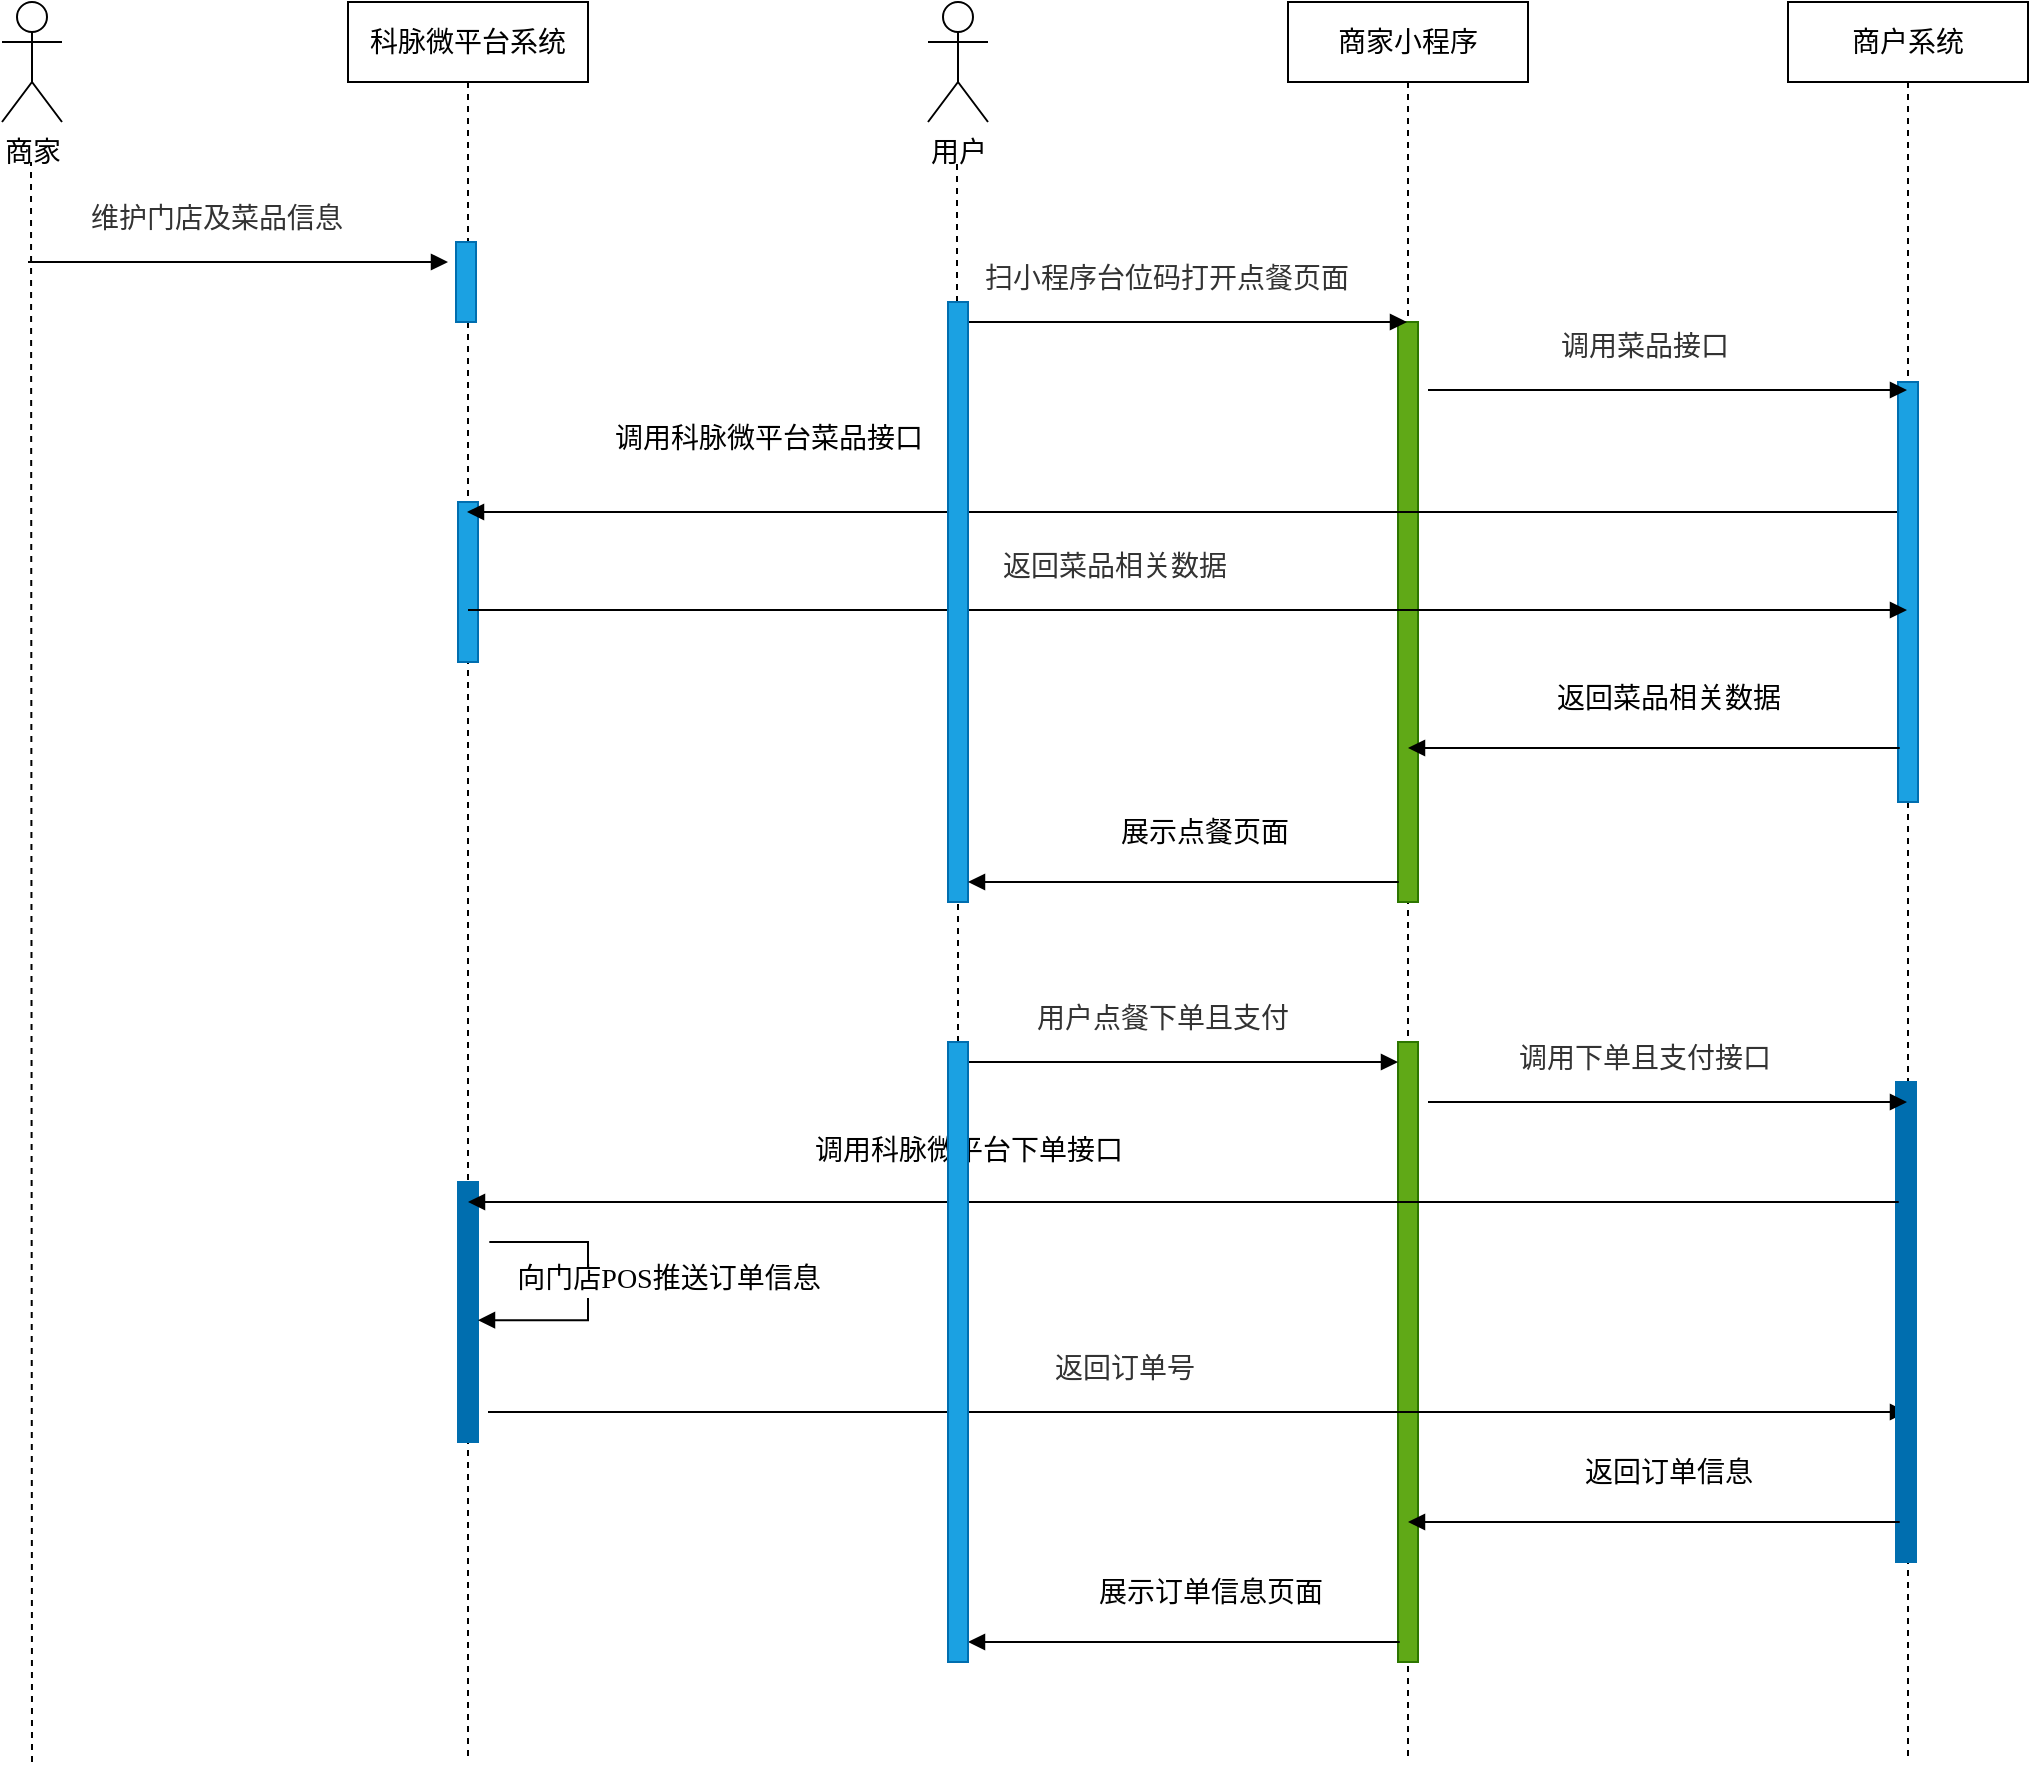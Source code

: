 <mxfile version="14.5.10" type="github">
  <diagram id="5aa129d9-4b51-9b99-0a78-bb2f967fc3d4" name="Page-1">
    <mxGraphModel dx="1822" dy="794" grid="1" gridSize="10" guides="1" tooltips="1" connect="1" arrows="1" fold="1" page="0" pageScale="1" pageWidth="827" pageHeight="1169" background="#ffffff" math="0" shadow="0">
      <root>
        <mxCell id="0" />
        <mxCell id="1" parent="0" />
        <mxCell id="y1rh6phJj4241kgfLrmI-49" value="&lt;font style=&quot;font-size: 14px&quot;&gt;商家&lt;/font&gt;" style="shape=umlActor;verticalLabelPosition=bottom;verticalAlign=top;html=1;outlineConnect=0;movable=1;resizable=1;rotatable=1;deletable=1;editable=1;connectable=1;" parent="1" vertex="1">
          <mxGeometry x="-53" y="80" width="30" height="60" as="geometry" />
        </mxCell>
        <mxCell id="y1rh6phJj4241kgfLrmI-62" value="商家小程序" style="shape=umlLifeline;perimeter=lifelinePerimeter;whiteSpace=wrap;html=1;container=1;collapsible=0;recursiveResize=0;outlineConnect=0;fontSize=14;" parent="1" vertex="1">
          <mxGeometry x="590" y="80" width="120" height="880" as="geometry" />
        </mxCell>
        <mxCell id="y1rh6phJj4241kgfLrmI-63" value="" style="html=1;points=[];perimeter=orthogonalPerimeter;fillColor=#60a917;strokeColor=#2D7600;fontColor=#ffffff;" parent="y1rh6phJj4241kgfLrmI-62" vertex="1">
          <mxGeometry x="55" y="160" width="10" height="290" as="geometry" />
        </mxCell>
        <mxCell id="QpcFcwuWjfST1NYp_s-o-11" value="" style="html=1;points=[];perimeter=orthogonalPerimeter;fillColor=#60a917;strokeColor=#2D7600;fontColor=#ffffff;" parent="y1rh6phJj4241kgfLrmI-62" vertex="1">
          <mxGeometry x="55" y="520" width="10" height="310" as="geometry" />
        </mxCell>
        <mxCell id="y1rh6phJj4241kgfLrmI-64" value="&lt;font style=&quot;font-size: 14px&quot;&gt;科脉微平台系统&lt;/font&gt;" style="shape=umlLifeline;perimeter=lifelinePerimeter;whiteSpace=wrap;html=1;container=1;collapsible=0;recursiveResize=0;outlineConnect=0;" parent="1" vertex="1">
          <mxGeometry x="120" y="80" width="120" height="880" as="geometry" />
        </mxCell>
        <mxCell id="y1rh6phJj4241kgfLrmI-65" value="" style="html=1;points=[];perimeter=orthogonalPerimeter;fillColor=#1ba1e2;strokeColor=#006EAF;fontColor=#ffffff;" parent="y1rh6phJj4241kgfLrmI-64" vertex="1">
          <mxGeometry x="54" y="120" width="10" height="40" as="geometry" />
        </mxCell>
        <mxCell id="QpcFcwuWjfST1NYp_s-o-14" value="" style="html=1;points=[];perimeter=orthogonalPerimeter;rounded=0;shadow=0;comic=0;labelBackgroundColor=none;strokeColor=#006EAF;strokeWidth=1;fontFamily=Verdana;fontSize=12;fontColor=#ffffff;align=center;fillColor=#006EAF;" parent="y1rh6phJj4241kgfLrmI-64" vertex="1">
          <mxGeometry x="55" y="590" width="10" height="130" as="geometry" />
        </mxCell>
        <mxCell id="0CgtTunisocNIU1OMhdK-7" value="" style="html=1;points=[];perimeter=orthogonalPerimeter;fillColor=#1ba1e2;strokeColor=#006EAF;fontColor=#ffffff;" parent="y1rh6phJj4241kgfLrmI-64" vertex="1">
          <mxGeometry x="55" y="250" width="10" height="80" as="geometry" />
        </mxCell>
        <mxCell id="y1rh6phJj4241kgfLrmI-76" value="" style="endArrow=none;dashed=1;html=1;movable=1;resizable=1;rotatable=1;deletable=1;editable=1;connectable=1;" parent="1" edge="1">
          <mxGeometry width="50" height="50" relative="1" as="geometry">
            <mxPoint x="-38" y="960" as="sourcePoint" />
            <mxPoint x="-38.5" y="160" as="targetPoint" />
          </mxGeometry>
        </mxCell>
        <mxCell id="y1rh6phJj4241kgfLrmI-77" value="&lt;div style=&quot;text-align: left ; font-size: 14px&quot;&gt;&lt;font color=&quot;#333333&quot;&gt;扫小程序台位码打开点餐页面&lt;/font&gt;&lt;/div&gt;" style="html=1;verticalAlign=bottom;endArrow=block;labelBackgroundColor=none;fontFamily=Verdana;fontSize=14;edgeStyle=elbowEdgeStyle;elbow=vertical;" parent="1" edge="1">
          <mxGeometry x="-0.104" y="10" relative="1" as="geometry">
            <mxPoint x="430" y="240" as="sourcePoint" />
            <mxPoint x="649.5" y="240" as="targetPoint" />
            <mxPoint as="offset" />
          </mxGeometry>
        </mxCell>
        <mxCell id="QpcFcwuWjfST1NYp_s-o-5" value="&lt;span style=&quot;color: rgb(51 , 51 , 51) ; text-align: left&quot;&gt;&lt;font style=&quot;font-size: 14px&quot;&gt;维护门店及菜品信息&lt;/font&gt;&lt;/span&gt;" style="html=1;verticalAlign=bottom;endArrow=block;labelBackgroundColor=none;fontFamily=Verdana;fontSize=12;edgeStyle=elbowEdgeStyle;elbow=vertical;" parent="1" edge="1">
          <mxGeometry x="-0.104" y="10" relative="1" as="geometry">
            <mxPoint x="-40" y="210" as="sourcePoint" />
            <mxPoint x="170" y="210" as="targetPoint" />
            <mxPoint as="offset" />
            <Array as="points">
              <mxPoint x="65" y="210" />
            </Array>
          </mxGeometry>
        </mxCell>
        <mxCell id="QpcFcwuWjfST1NYp_s-o-9" value="&lt;span style=&quot;font-size: 14px&quot;&gt;用户&lt;/span&gt;" style="shape=umlActor;verticalLabelPosition=bottom;verticalAlign=top;html=1;outlineConnect=0;movable=1;resizable=1;rotatable=1;deletable=1;editable=1;connectable=1;" parent="1" vertex="1">
          <mxGeometry x="410" y="80" width="30" height="60" as="geometry" />
        </mxCell>
        <mxCell id="QpcFcwuWjfST1NYp_s-o-10" value="" style="endArrow=none;dashed=1;html=1;movable=1;resizable=1;rotatable=1;deletable=1;editable=1;connectable=1;startArrow=none;" parent="1" source="0CgtTunisocNIU1OMhdK-9" edge="1">
          <mxGeometry width="50" height="50" relative="1" as="geometry">
            <mxPoint x="425" y="760" as="sourcePoint" />
            <mxPoint x="424.5" y="160" as="targetPoint" />
          </mxGeometry>
        </mxCell>
        <mxCell id="QpcFcwuWjfST1NYp_s-o-12" value="&lt;div style=&quot;text-align: left ; font-size: 14px&quot;&gt;&lt;font color=&quot;#333333&quot;&gt;用户点餐下单且支付&lt;/font&gt;&lt;/div&gt;" style="html=1;verticalAlign=bottom;endArrow=block;labelBackgroundColor=none;fontFamily=Verdana;fontSize=14;edgeStyle=elbowEdgeStyle;elbow=vertical;" parent="1" edge="1">
          <mxGeometry x="-0.104" y="10" relative="1" as="geometry">
            <mxPoint x="430" y="610" as="sourcePoint" />
            <mxPoint x="645" y="610" as="targetPoint" />
            <mxPoint as="offset" />
          </mxGeometry>
        </mxCell>
        <mxCell id="QpcFcwuWjfST1NYp_s-o-13" value="&lt;div style=&quot;text-align: left ; font-size: 14px&quot;&gt;调用科脉微平台菜品接口&lt;/div&gt;" style="html=1;verticalAlign=bottom;endArrow=block;labelBackgroundColor=none;fontFamily=Verdana;fontSize=14;edgeStyle=elbowEdgeStyle;elbow=vertical;" parent="1" edge="1">
          <mxGeometry x="0.671" y="-25" relative="1" as="geometry">
            <mxPoint x="725.5" y="335" as="sourcePoint" />
            <mxPoint x="179.5" y="335" as="targetPoint" />
            <mxPoint as="offset" />
            <Array as="points">
              <mxPoint x="910" y="335" />
            </Array>
          </mxGeometry>
        </mxCell>
        <mxCell id="QpcFcwuWjfST1NYp_s-o-16" value="&lt;div style=&quot;text-align: left ; font-size: 14px&quot;&gt;&lt;font color=&quot;#333333&quot;&gt;返回订单号&lt;/font&gt;&lt;/div&gt;" style="html=1;verticalAlign=bottom;endArrow=block;labelBackgroundColor=none;fontFamily=Verdana;fontSize=14;edgeStyle=elbowEdgeStyle;elbow=vertical;" parent="1" target="0CgtTunisocNIU1OMhdK-2" edge="1">
          <mxGeometry x="-0.104" y="10" relative="1" as="geometry">
            <mxPoint x="190" y="785" as="sourcePoint" />
            <mxPoint x="649.5" y="785" as="targetPoint" />
            <mxPoint as="offset" />
          </mxGeometry>
        </mxCell>
        <mxCell id="0CgtTunisocNIU1OMhdK-2" value="&lt;span style=&quot;font-size: 14px&quot;&gt;商户系统&lt;/span&gt;" style="shape=umlLifeline;perimeter=lifelinePerimeter;whiteSpace=wrap;html=1;container=1;collapsible=0;recursiveResize=0;outlineConnect=0;" parent="1" vertex="1">
          <mxGeometry x="840" y="80" width="120" height="880" as="geometry" />
        </mxCell>
        <mxCell id="0CgtTunisocNIU1OMhdK-3" value="" style="html=1;points=[];perimeter=orthogonalPerimeter;fillColor=#1ba1e2;strokeColor=#006EAF;fontColor=#ffffff;" parent="0CgtTunisocNIU1OMhdK-2" vertex="1">
          <mxGeometry x="55" y="190" width="10" height="210" as="geometry" />
        </mxCell>
        <mxCell id="0CgtTunisocNIU1OMhdK-4" value="" style="html=1;points=[];perimeter=orthogonalPerimeter;rounded=0;shadow=0;comic=0;labelBackgroundColor=none;strokeColor=#006EAF;strokeWidth=1;fontFamily=Verdana;fontSize=12;fontColor=#ffffff;align=center;fillColor=#006EAF;" parent="0CgtTunisocNIU1OMhdK-2" vertex="1">
          <mxGeometry x="54" y="540" width="10" height="240" as="geometry" />
        </mxCell>
        <mxCell id="0CgtTunisocNIU1OMhdK-6" value="&lt;div style=&quot;text-align: left ; font-size: 14px&quot;&gt;&lt;font color=&quot;#333333&quot;&gt;调用菜品接口&lt;/font&gt;&lt;/div&gt;" style="html=1;verticalAlign=bottom;endArrow=block;labelBackgroundColor=none;fontFamily=Verdana;fontSize=14;edgeStyle=elbowEdgeStyle;elbow=vertical;" parent="1" edge="1">
          <mxGeometry x="-0.104" y="10" relative="1" as="geometry">
            <mxPoint x="660" y="274" as="sourcePoint" />
            <mxPoint x="899.5" y="274" as="targetPoint" />
            <mxPoint as="offset" />
          </mxGeometry>
        </mxCell>
        <mxCell id="0CgtTunisocNIU1OMhdK-8" value="&lt;div style=&quot;text-align: left&quot;&gt;&lt;span style=&quot;font-size: 14px&quot;&gt;&lt;font color=&quot;#333333&quot;&gt;返回菜品相关数据&lt;/font&gt;&lt;/span&gt;&lt;/div&gt;" style="html=1;verticalAlign=bottom;endArrow=block;labelBackgroundColor=none;fontFamily=Verdana;fontSize=12;edgeStyle=elbowEdgeStyle;elbow=vertical;" parent="1" edge="1">
          <mxGeometry x="-0.104" y="10" relative="1" as="geometry">
            <mxPoint x="180" y="384" as="sourcePoint" />
            <mxPoint x="899.5" y="384" as="targetPoint" />
            <mxPoint as="offset" />
            <Array as="points">
              <mxPoint x="285" y="384" />
            </Array>
          </mxGeometry>
        </mxCell>
        <mxCell id="0CgtTunisocNIU1OMhdK-9" value="" style="html=1;points=[];perimeter=orthogonalPerimeter;fillColor=#1ba1e2;strokeColor=#006EAF;fontColor=#ffffff;" parent="1" vertex="1">
          <mxGeometry x="420" y="230" width="10" height="300" as="geometry" />
        </mxCell>
        <mxCell id="0CgtTunisocNIU1OMhdK-10" value="" style="endArrow=none;dashed=1;html=1;movable=1;resizable=1;rotatable=1;deletable=1;editable=1;connectable=1;startArrow=none;" parent="1" target="0CgtTunisocNIU1OMhdK-9" edge="1" source="A0QS7YvNojqld_3xA-VV-7">
          <mxGeometry width="50" height="50" relative="1" as="geometry">
            <mxPoint x="425" y="920" as="sourcePoint" />
            <mxPoint x="424.5" y="160" as="targetPoint" />
          </mxGeometry>
        </mxCell>
        <mxCell id="0CgtTunisocNIU1OMhdK-11" value="&lt;div style=&quot;text-align: left ; font-size: 14px&quot;&gt;返回菜品相关数据&lt;/div&gt;" style="html=1;verticalAlign=bottom;endArrow=block;labelBackgroundColor=none;fontFamily=Verdana;fontSize=14;edgeStyle=elbowEdgeStyle;elbow=vertical;" parent="1" edge="1">
          <mxGeometry x="0.402" y="-13" relative="1" as="geometry">
            <mxPoint x="716" y="453" as="sourcePoint" />
            <mxPoint x="650" y="453" as="targetPoint" />
            <mxPoint as="offset" />
            <Array as="points">
              <mxPoint x="900.5" y="453" />
            </Array>
          </mxGeometry>
        </mxCell>
        <mxCell id="0CgtTunisocNIU1OMhdK-12" value="&lt;div style=&quot;text-align: left ; font-size: 14px&quot;&gt;调用科脉微平台下单接口&lt;/div&gt;" style="html=1;verticalAlign=bottom;endArrow=block;labelBackgroundColor=none;fontFamily=Verdana;fontSize=14;edgeStyle=elbowEdgeStyle;elbow=vertical;" parent="1" edge="1" target="y1rh6phJj4241kgfLrmI-64">
          <mxGeometry x="0.442" y="-14" relative="1" as="geometry">
            <mxPoint x="726" y="680" as="sourcePoint" />
            <mxPoint x="680" y="680" as="targetPoint" />
            <mxPoint as="offset" />
            <Array as="points">
              <mxPoint x="900" y="680" />
            </Array>
          </mxGeometry>
        </mxCell>
        <mxCell id="A0QS7YvNojqld_3xA-VV-1" value="&lt;div style=&quot;text-align: left ; font-size: 14px&quot;&gt;&lt;font color=&quot;#333333&quot;&gt;调用下单且支付接口&lt;/font&gt;&lt;/div&gt;" style="html=1;verticalAlign=bottom;endArrow=block;labelBackgroundColor=none;fontFamily=Verdana;fontSize=14;edgeStyle=elbowEdgeStyle;elbow=vertical;" edge="1" parent="1" target="0CgtTunisocNIU1OMhdK-2">
          <mxGeometry x="-0.104" y="10" relative="1" as="geometry">
            <mxPoint x="660" y="630" as="sourcePoint" />
            <mxPoint x="865" y="630" as="targetPoint" />
            <mxPoint as="offset" />
          </mxGeometry>
        </mxCell>
        <mxCell id="A0QS7YvNojqld_3xA-VV-2" value="&lt;span style=&quot;font-size: 14px&quot;&gt;向门店POS推送订单信息&lt;/span&gt;" style="html=1;verticalAlign=bottom;endArrow=block;labelBackgroundColor=#ffffff;fontFamily=Verdana;fontSize=12;elbow=vertical;edgeStyle=orthogonalEdgeStyle;exitX=1.066;exitY=0.713;exitPerimeter=0;rounded=0;" edge="1" parent="1">
          <mxGeometry x="0.106" y="40" relative="1" as="geometry">
            <mxPoint x="190.66" y="700.01" as="sourcePoint" />
            <mxPoint x="185" y="739.1" as="targetPoint" />
            <Array as="points">
              <mxPoint x="240" y="700.1" />
              <mxPoint x="240" y="739.1" />
            </Array>
            <mxPoint as="offset" />
          </mxGeometry>
        </mxCell>
        <mxCell id="A0QS7YvNojqld_3xA-VV-4" value="&lt;div style=&quot;text-align: left ; font-size: 14px&quot;&gt;返回订单信息&lt;/div&gt;" style="html=1;verticalAlign=bottom;endArrow=block;labelBackgroundColor=none;fontFamily=Verdana;fontSize=14;edgeStyle=elbowEdgeStyle;elbow=vertical;" edge="1" parent="1">
          <mxGeometry x="0.402" y="-13" relative="1" as="geometry">
            <mxPoint x="716" y="840" as="sourcePoint" />
            <mxPoint x="650" y="840" as="targetPoint" />
            <mxPoint as="offset" />
            <Array as="points">
              <mxPoint x="900.5" y="840" />
            </Array>
          </mxGeometry>
        </mxCell>
        <mxCell id="A0QS7YvNojqld_3xA-VV-5" value="&lt;div style=&quot;text-align: left ; font-size: 14px&quot;&gt;展示订单信息页面&lt;/div&gt;" style="html=1;verticalAlign=bottom;endArrow=block;labelBackgroundColor=none;fontFamily=Verdana;fontSize=14;edgeStyle=elbowEdgeStyle;elbow=vertical;" edge="1" parent="1">
          <mxGeometry x="0.402" y="-13" relative="1" as="geometry">
            <mxPoint x="466" y="900" as="sourcePoint" />
            <mxPoint x="430" y="900" as="targetPoint" />
            <mxPoint as="offset" />
            <Array as="points">
              <mxPoint x="650.5" y="900" />
            </Array>
          </mxGeometry>
        </mxCell>
        <mxCell id="A0QS7YvNojqld_3xA-VV-6" value="&lt;div style=&quot;text-align: left ; font-size: 14px&quot;&gt;展示点餐页面&lt;/div&gt;" style="html=1;verticalAlign=bottom;endArrow=block;labelBackgroundColor=none;fontFamily=Verdana;fontSize=14;edgeStyle=elbowEdgeStyle;elbow=vertical;" edge="1" parent="1">
          <mxGeometry x="0.402" y="-13" relative="1" as="geometry">
            <mxPoint x="476" y="520" as="sourcePoint" />
            <mxPoint x="430" y="520" as="targetPoint" />
            <mxPoint as="offset" />
            <Array as="points">
              <mxPoint x="650" y="520" />
            </Array>
          </mxGeometry>
        </mxCell>
        <mxCell id="A0QS7YvNojqld_3xA-VV-7" value="" style="html=1;points=[];perimeter=orthogonalPerimeter;fillColor=#1ba1e2;strokeColor=#006EAF;fontColor=#ffffff;" vertex="1" parent="1">
          <mxGeometry x="420" y="600" width="10" height="310" as="geometry" />
        </mxCell>
      </root>
    </mxGraphModel>
  </diagram>
</mxfile>
